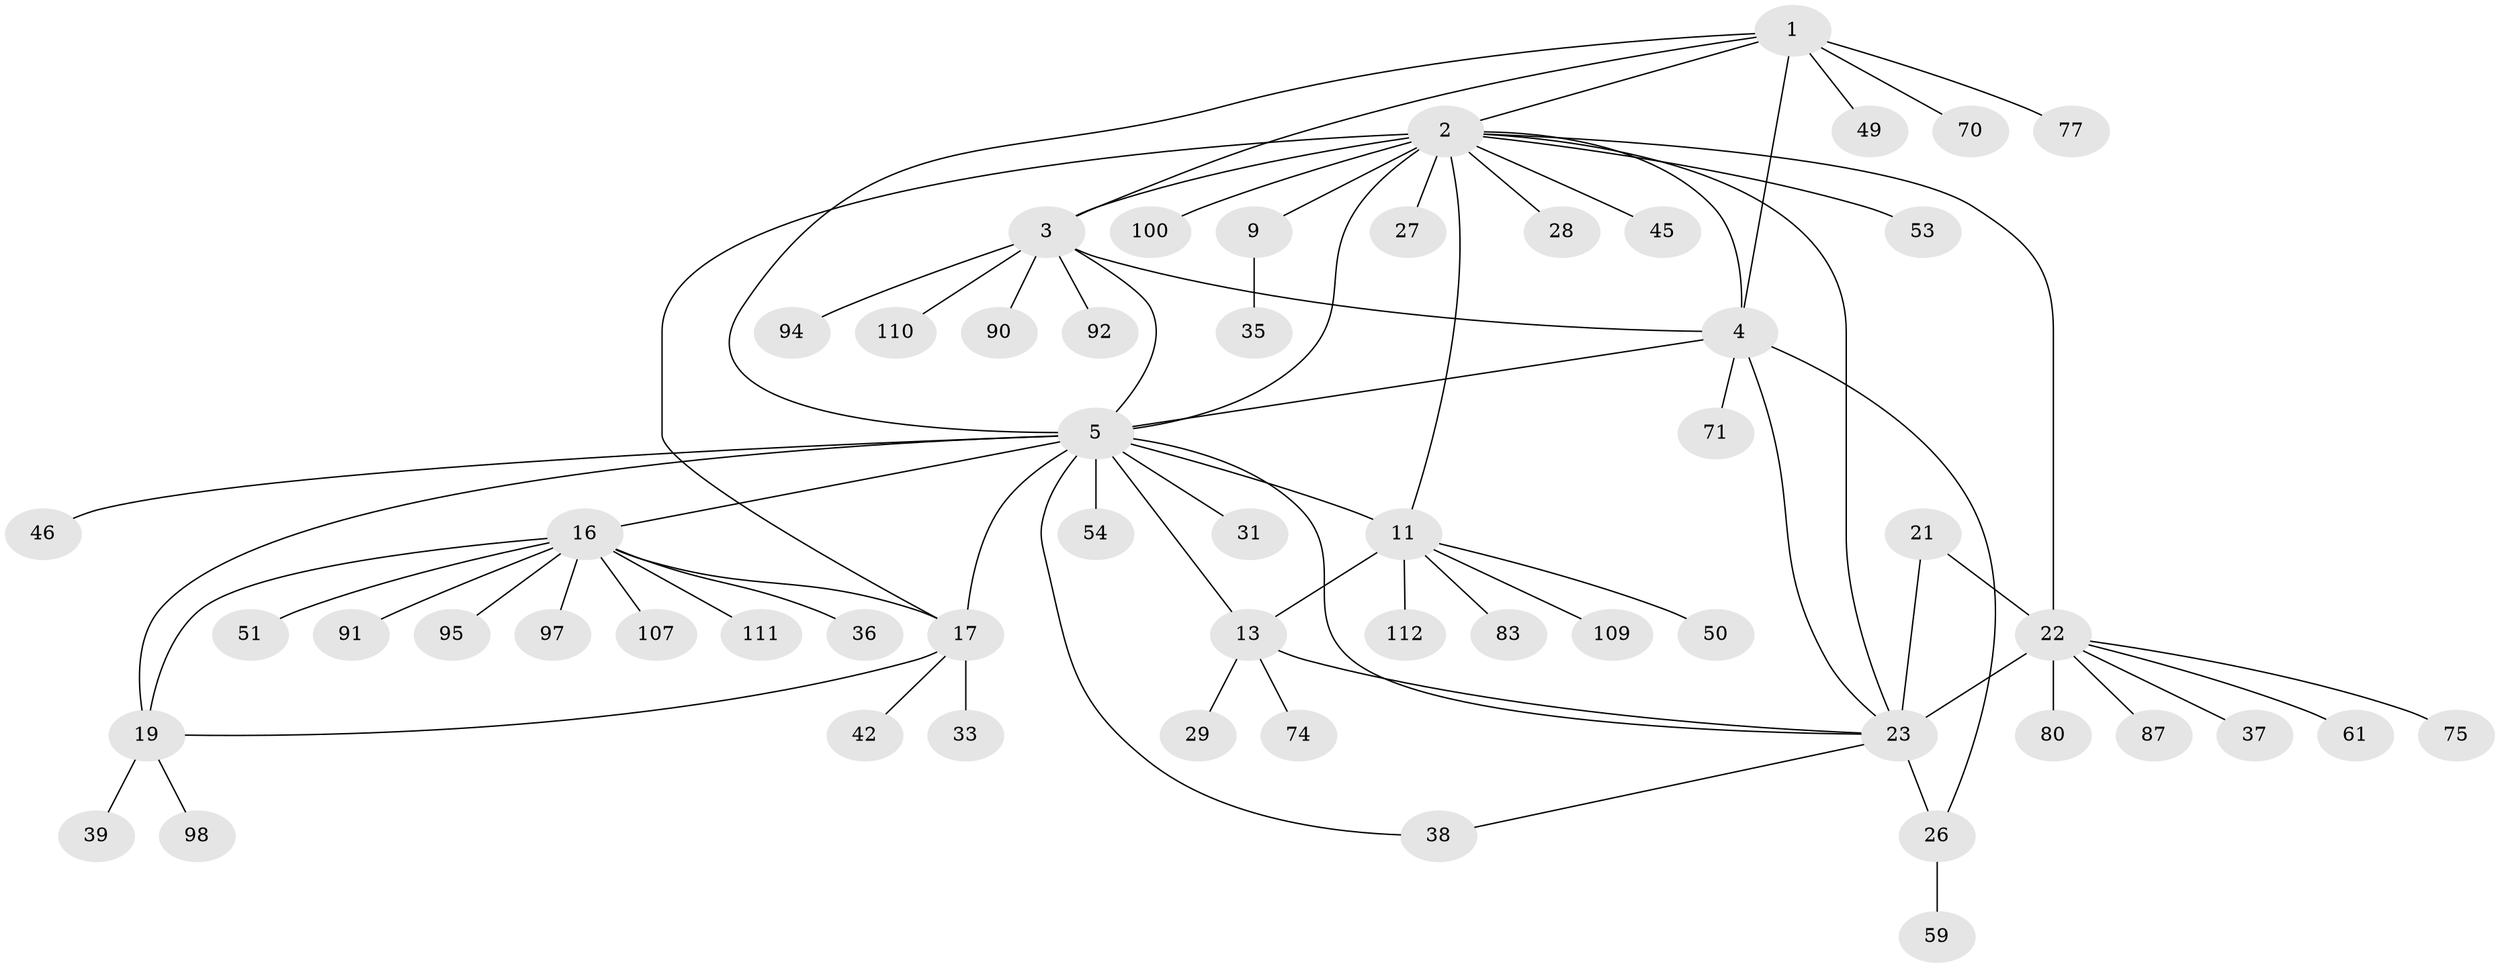 // original degree distribution, {7: 0.044642857142857144, 10: 0.017857142857142856, 8: 0.017857142857142856, 15: 0.008928571428571428, 6: 0.044642857142857144, 5: 0.026785714285714284, 13: 0.008928571428571428, 9: 0.017857142857142856, 11: 0.017857142857142856, 4: 0.017857142857142856, 12: 0.008928571428571428, 3: 0.008928571428571428, 1: 0.6339285714285714, 2: 0.125}
// Generated by graph-tools (version 1.1) at 2025/16/03/09/25 04:16:00]
// undirected, 56 vertices, 74 edges
graph export_dot {
graph [start="1"]
  node [color=gray90,style=filled];
  1;
  2 [super="+106+65+64+32+6"];
  3;
  4;
  5 [super="+15+18"];
  9;
  11 [super="+12+99+103+104"];
  13 [super="+14+44+105"];
  16;
  17;
  19;
  21;
  22;
  23 [super="+60+67+96+24+58"];
  26 [super="+40"];
  27;
  28 [super="+43"];
  29;
  31;
  33 [super="+72"];
  35;
  36;
  37;
  38;
  39;
  42;
  45;
  46;
  49;
  50;
  51;
  53 [super="+55"];
  54;
  59;
  61;
  70;
  71;
  74;
  75;
  77;
  80;
  83;
  87;
  90;
  91;
  92;
  94;
  95;
  97;
  98;
  100;
  107;
  109;
  110;
  111;
  112;
  1 -- 2;
  1 -- 3;
  1 -- 4;
  1 -- 5;
  1 -- 49;
  1 -- 70;
  1 -- 77;
  2 -- 3;
  2 -- 4;
  2 -- 5;
  2 -- 53;
  2 -- 100;
  2 -- 9 [weight=4];
  2 -- 11;
  2 -- 45;
  2 -- 17;
  2 -- 22;
  2 -- 23 [weight=2];
  2 -- 27;
  2 -- 28;
  3 -- 4;
  3 -- 5;
  3 -- 90;
  3 -- 92;
  3 -- 94;
  3 -- 110;
  4 -- 5;
  4 -- 23;
  4 -- 26;
  4 -- 71;
  5 -- 31;
  5 -- 38;
  5 -- 11 [weight=2];
  5 -- 13 [weight=2];
  5 -- 46;
  5 -- 16 [weight=2];
  5 -- 17 [weight=2];
  5 -- 19 [weight=2];
  5 -- 54;
  5 -- 23;
  9 -- 35;
  11 -- 13 [weight=4];
  11 -- 109;
  11 -- 112;
  11 -- 50;
  11 -- 83;
  13 -- 29;
  13 -- 74;
  13 -- 23;
  16 -- 17;
  16 -- 19;
  16 -- 36;
  16 -- 51;
  16 -- 91;
  16 -- 95;
  16 -- 97;
  16 -- 107;
  16 -- 111;
  17 -- 19;
  17 -- 33;
  17 -- 42;
  19 -- 39;
  19 -- 98;
  21 -- 22;
  21 -- 23 [weight=3];
  22 -- 23 [weight=3];
  22 -- 37;
  22 -- 61;
  22 -- 75;
  22 -- 80;
  22 -- 87;
  23 -- 38;
  23 -- 26;
  26 -- 59;
}
